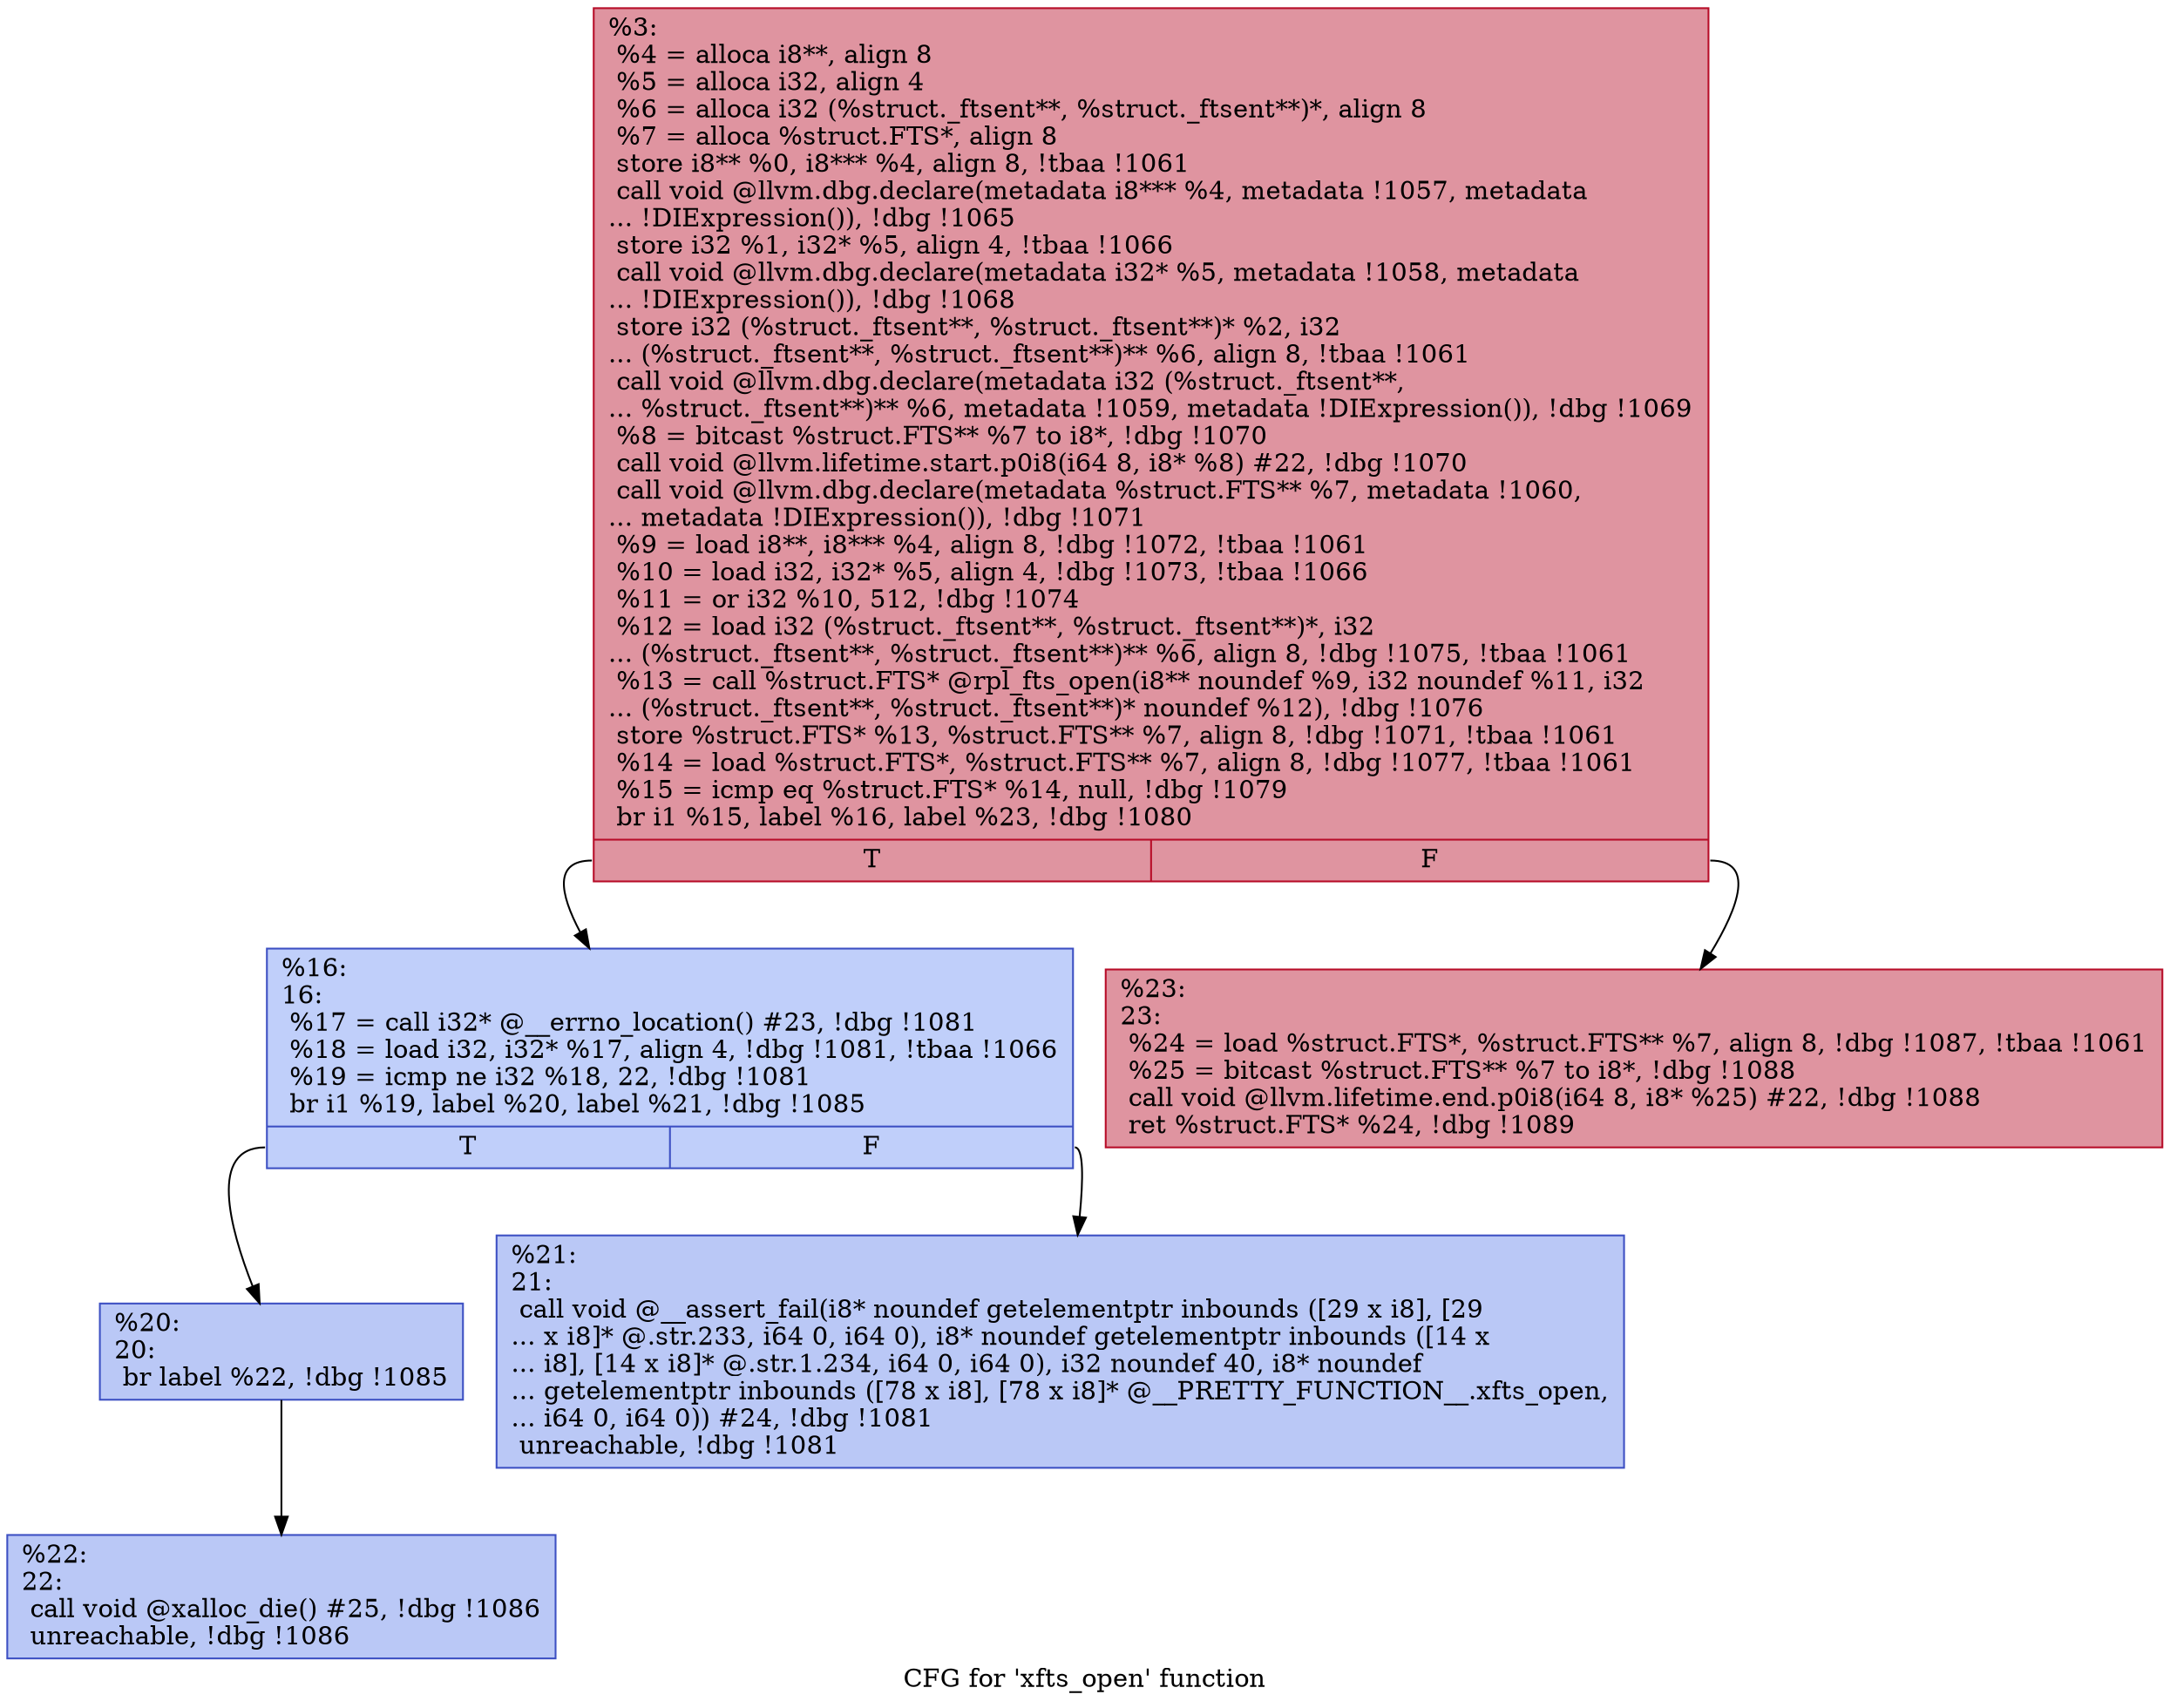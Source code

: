 digraph "CFG for 'xfts_open' function" {
	label="CFG for 'xfts_open' function";

	Node0x23da510 [shape=record,color="#b70d28ff", style=filled, fillcolor="#b70d2870",label="{%3:\l  %4 = alloca i8**, align 8\l  %5 = alloca i32, align 4\l  %6 = alloca i32 (%struct._ftsent**, %struct._ftsent**)*, align 8\l  %7 = alloca %struct.FTS*, align 8\l  store i8** %0, i8*** %4, align 8, !tbaa !1061\l  call void @llvm.dbg.declare(metadata i8*** %4, metadata !1057, metadata\l... !DIExpression()), !dbg !1065\l  store i32 %1, i32* %5, align 4, !tbaa !1066\l  call void @llvm.dbg.declare(metadata i32* %5, metadata !1058, metadata\l... !DIExpression()), !dbg !1068\l  store i32 (%struct._ftsent**, %struct._ftsent**)* %2, i32\l... (%struct._ftsent**, %struct._ftsent**)** %6, align 8, !tbaa !1061\l  call void @llvm.dbg.declare(metadata i32 (%struct._ftsent**,\l... %struct._ftsent**)** %6, metadata !1059, metadata !DIExpression()), !dbg !1069\l  %8 = bitcast %struct.FTS** %7 to i8*, !dbg !1070\l  call void @llvm.lifetime.start.p0i8(i64 8, i8* %8) #22, !dbg !1070\l  call void @llvm.dbg.declare(metadata %struct.FTS** %7, metadata !1060,\l... metadata !DIExpression()), !dbg !1071\l  %9 = load i8**, i8*** %4, align 8, !dbg !1072, !tbaa !1061\l  %10 = load i32, i32* %5, align 4, !dbg !1073, !tbaa !1066\l  %11 = or i32 %10, 512, !dbg !1074\l  %12 = load i32 (%struct._ftsent**, %struct._ftsent**)*, i32\l... (%struct._ftsent**, %struct._ftsent**)** %6, align 8, !dbg !1075, !tbaa !1061\l  %13 = call %struct.FTS* @rpl_fts_open(i8** noundef %9, i32 noundef %11, i32\l... (%struct._ftsent**, %struct._ftsent**)* noundef %12), !dbg !1076\l  store %struct.FTS* %13, %struct.FTS** %7, align 8, !dbg !1071, !tbaa !1061\l  %14 = load %struct.FTS*, %struct.FTS** %7, align 8, !dbg !1077, !tbaa !1061\l  %15 = icmp eq %struct.FTS* %14, null, !dbg !1079\l  br i1 %15, label %16, label %23, !dbg !1080\l|{<s0>T|<s1>F}}"];
	Node0x23da510:s0 -> Node0x23da5a0;
	Node0x23da510:s1 -> Node0x23da6e0;
	Node0x23da5a0 [shape=record,color="#3d50c3ff", style=filled, fillcolor="#7093f370",label="{%16:\l16:                                               \l  %17 = call i32* @__errno_location() #23, !dbg !1081\l  %18 = load i32, i32* %17, align 4, !dbg !1081, !tbaa !1066\l  %19 = icmp ne i32 %18, 22, !dbg !1081\l  br i1 %19, label %20, label %21, !dbg !1085\l|{<s0>T|<s1>F}}"];
	Node0x23da5a0:s0 -> Node0x23da5f0;
	Node0x23da5a0:s1 -> Node0x23da640;
	Node0x23da5f0 [shape=record,color="#3d50c3ff", style=filled, fillcolor="#6282ea70",label="{%20:\l20:                                               \l  br label %22, !dbg !1085\l}"];
	Node0x23da5f0 -> Node0x23da690;
	Node0x23da640 [shape=record,color="#3d50c3ff", style=filled, fillcolor="#6282ea70",label="{%21:\l21:                                               \l  call void @__assert_fail(i8* noundef getelementptr inbounds ([29 x i8], [29\l... x i8]* @.str.233, i64 0, i64 0), i8* noundef getelementptr inbounds ([14 x\l... i8], [14 x i8]* @.str.1.234, i64 0, i64 0), i32 noundef 40, i8* noundef\l... getelementptr inbounds ([78 x i8], [78 x i8]* @__PRETTY_FUNCTION__.xfts_open,\l... i64 0, i64 0)) #24, !dbg !1081\l  unreachable, !dbg !1081\l}"];
	Node0x23da690 [shape=record,color="#3d50c3ff", style=filled, fillcolor="#6282ea70",label="{%22:\l22:                                               \l  call void @xalloc_die() #25, !dbg !1086\l  unreachable, !dbg !1086\l}"];
	Node0x23da6e0 [shape=record,color="#b70d28ff", style=filled, fillcolor="#b70d2870",label="{%23:\l23:                                               \l  %24 = load %struct.FTS*, %struct.FTS** %7, align 8, !dbg !1087, !tbaa !1061\l  %25 = bitcast %struct.FTS** %7 to i8*, !dbg !1088\l  call void @llvm.lifetime.end.p0i8(i64 8, i8* %25) #22, !dbg !1088\l  ret %struct.FTS* %24, !dbg !1089\l}"];
}
